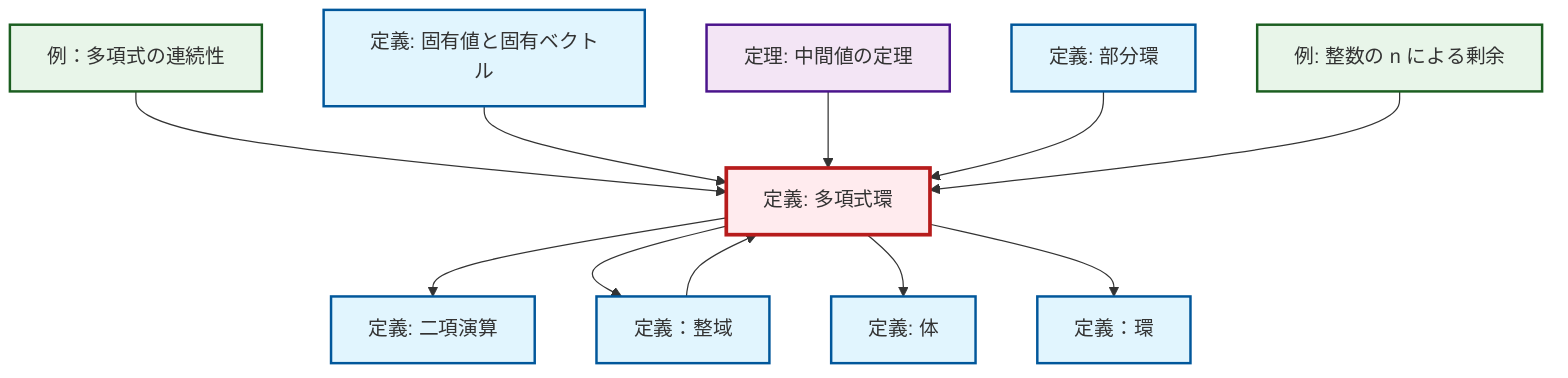 graph TD
    classDef definition fill:#e1f5fe,stroke:#01579b,stroke-width:2px
    classDef theorem fill:#f3e5f5,stroke:#4a148c,stroke-width:2px
    classDef axiom fill:#fff3e0,stroke:#e65100,stroke-width:2px
    classDef example fill:#e8f5e9,stroke:#1b5e20,stroke-width:2px
    classDef current fill:#ffebee,stroke:#b71c1c,stroke-width:3px
    ex-polynomial-continuity["例：多項式の連続性"]:::example
    def-subring["定義: 部分環"]:::definition
    def-eigenvalue-eigenvector["定義: 固有値と固有ベクトル"]:::definition
    def-field["定義: 体"]:::definition
    def-polynomial-ring["定義: 多項式環"]:::definition
    thm-intermediate-value["定理: 中間値の定理"]:::theorem
    ex-quotient-integers-mod-n["例: 整数の n による剰余"]:::example
    def-binary-operation["定義: 二項演算"]:::definition
    def-integral-domain["定義：整域"]:::definition
    def-ring["定義：環"]:::definition
    def-polynomial-ring --> def-binary-operation
    ex-polynomial-continuity --> def-polynomial-ring
    def-eigenvalue-eigenvector --> def-polynomial-ring
    def-polynomial-ring --> def-integral-domain
    def-polynomial-ring --> def-field
    thm-intermediate-value --> def-polynomial-ring
    def-subring --> def-polynomial-ring
    def-polynomial-ring --> def-ring
    def-integral-domain --> def-polynomial-ring
    ex-quotient-integers-mod-n --> def-polynomial-ring
    class def-polynomial-ring current